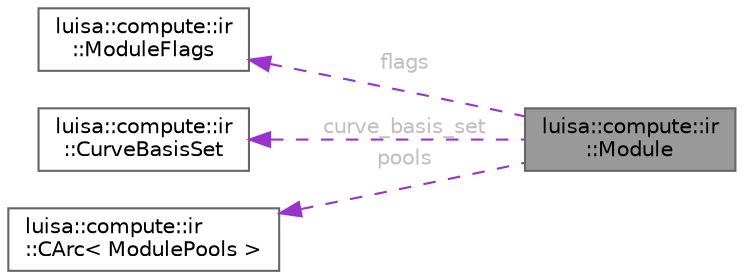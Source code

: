 digraph "luisa::compute::ir::Module"
{
 // LATEX_PDF_SIZE
  bgcolor="transparent";
  edge [fontname=Helvetica,fontsize=10,labelfontname=Helvetica,labelfontsize=10];
  node [fontname=Helvetica,fontsize=10,shape=box,height=0.2,width=0.4];
  rankdir="LR";
  Node1 [id="Node000001",label="luisa::compute::ir\l::Module",height=0.2,width=0.4,color="gray40", fillcolor="grey60", style="filled", fontcolor="black",tooltip=" "];
  Node2 -> Node1 [id="edge1_Node000001_Node000002",dir="back",color="darkorchid3",style="dashed",tooltip=" ",label=" flags",fontcolor="grey" ];
  Node2 [id="Node000002",label="luisa::compute::ir\l::ModuleFlags",height=0.2,width=0.4,color="gray40", fillcolor="white", style="filled",URL="$structluisa_1_1compute_1_1ir_1_1_module_flags.html",tooltip=" "];
  Node3 -> Node1 [id="edge2_Node000001_Node000003",dir="back",color="darkorchid3",style="dashed",tooltip=" ",label=" curve_basis_set",fontcolor="grey" ];
  Node3 [id="Node000003",label="luisa::compute::ir\l::CurveBasisSet",height=0.2,width=0.4,color="gray40", fillcolor="white", style="filled",URL="$structluisa_1_1compute_1_1ir_1_1_curve_basis_set.html",tooltip=" "];
  Node4 -> Node1 [id="edge3_Node000001_Node000004",dir="back",color="darkorchid3",style="dashed",tooltip=" ",label=" pools",fontcolor="grey" ];
  Node4 [id="Node000004",label="luisa::compute::ir\l::CArc\< ModulePools \>",height=0.2,width=0.4,color="gray40", fillcolor="white", style="filled",URL="$structluisa_1_1compute_1_1ir_1_1_c_arc.html",tooltip=" "];
}
